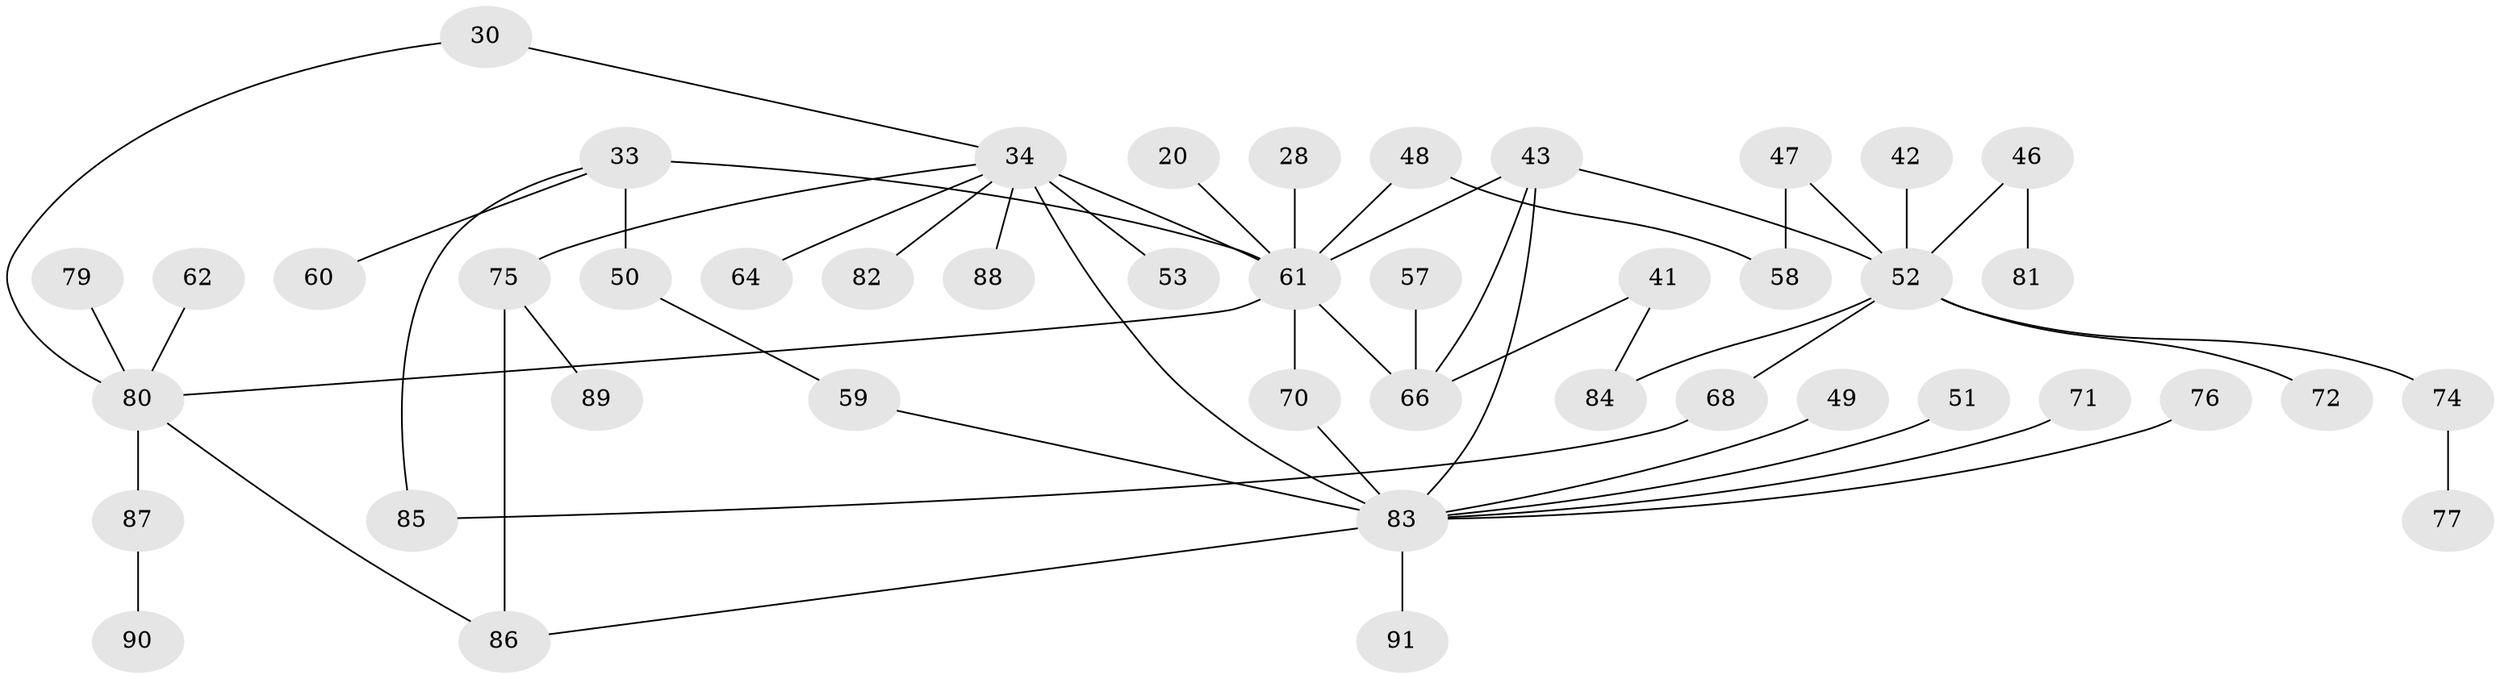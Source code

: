 // original degree distribution, {4: 0.08791208791208792, 6: 0.01098901098901099, 3: 0.21978021978021978, 5: 0.03296703296703297, 9: 0.01098901098901099, 7: 0.01098901098901099, 2: 0.3076923076923077, 1: 0.31868131868131866}
// Generated by graph-tools (version 1.1) at 2025/42/03/09/25 04:42:15]
// undirected, 45 vertices, 54 edges
graph export_dot {
graph [start="1"]
  node [color=gray90,style=filled];
  20;
  28;
  30;
  33 [super="+6"];
  34 [super="+10+11"];
  41 [super="+39"];
  42;
  43 [super="+4"];
  46;
  47;
  48;
  49;
  50;
  51;
  52 [super="+25+36+37"];
  53;
  57;
  58;
  59;
  60;
  61 [super="+9+8+19"];
  62;
  64 [super="+31"];
  66 [super="+21+40"];
  68;
  70;
  71;
  72;
  74;
  75 [super="+45"];
  76;
  77;
  79 [super="+63"];
  80 [super="+32"];
  81;
  82;
  83 [super="+65+56"];
  84;
  85;
  86 [super="+78+69"];
  87;
  88 [super="+38"];
  89;
  90;
  91;
  20 -- 61;
  28 -- 61;
  30 -- 34;
  30 -- 80;
  33 -- 50;
  33 -- 60;
  33 -- 61 [weight=2];
  33 -- 85;
  34 -- 75 [weight=2];
  34 -- 82;
  34 -- 53;
  34 -- 61 [weight=3];
  34 -- 83 [weight=2];
  34 -- 64;
  34 -- 88;
  41 -- 84;
  41 -- 66;
  42 -- 52;
  43 -- 61 [weight=2];
  43 -- 83;
  43 -- 52;
  43 -- 66;
  46 -- 81;
  46 -- 52;
  47 -- 58;
  47 -- 52;
  48 -- 58;
  48 -- 61;
  49 -- 83;
  50 -- 59;
  51 -- 83;
  52 -- 68;
  52 -- 72;
  52 -- 74;
  52 -- 84;
  57 -- 66;
  59 -- 83;
  61 -- 70;
  61 -- 80;
  61 -- 66;
  62 -- 80;
  68 -- 85;
  70 -- 83;
  71 -- 83;
  74 -- 77;
  75 -- 89;
  75 -- 86;
  76 -- 83;
  79 -- 80 [weight=2];
  80 -- 87;
  80 -- 86;
  83 -- 91;
  83 -- 86;
  87 -- 90;
}
